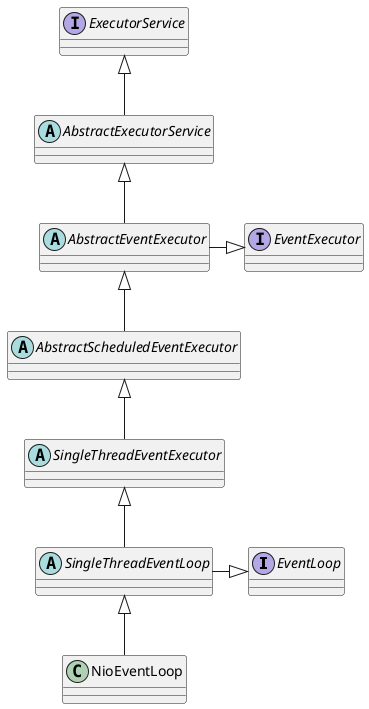 @startuml
interface EventLoop
interface EventExecutor
interface ExecutorService

ExecutorService <|-- AbstractExecutorService
AbstractExecutorService<|-- AbstractEventExecutor
EventExecutor<|-left- AbstractEventExecutor
AbstractEventExecutor <|-- AbstractScheduledEventExecutor
AbstractScheduledEventExecutor <|-- SingleThreadEventExecutor
SingleThreadEventExecutor <|-- SingleThreadEventLoop
EventLoop               <|-left-        SingleThreadEventLoop
SingleThreadEventLoop <|--  NioEventLoop


abstract class AbstractExecutorService
abstract class AbstractEventExecutor
abstract class AbstractScheduledEventExecutor
abstract class SingleThreadEventExecutor
abstract class SingleThreadEventLoop
class NioEventLoop

@enduml